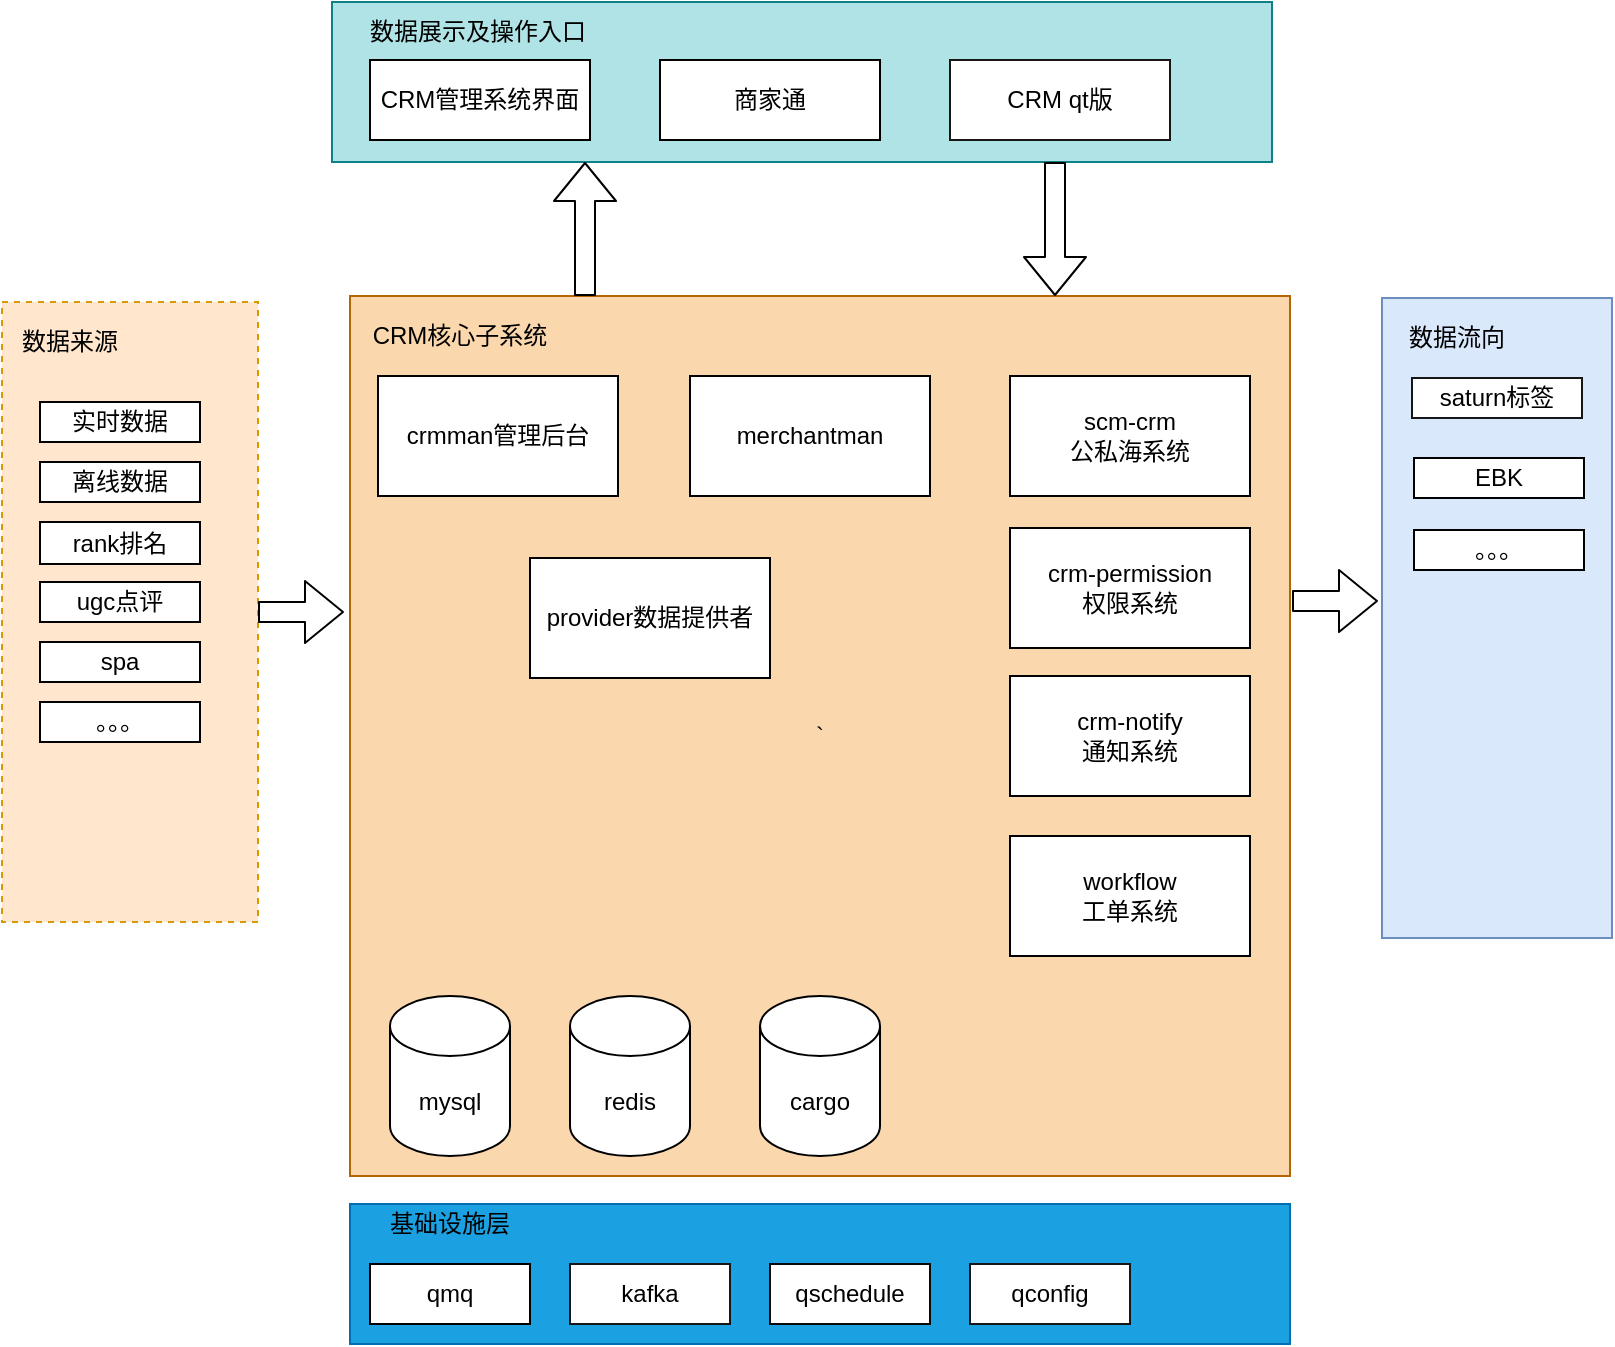 <mxfile version="14.2.7" type="github" pages="2">
  <diagram id="f106602c-feb2-e66a-4537-3a34d633f6aa" name="CRM系统结构图">
    <mxGraphModel dx="1718" dy="1789" grid="0" gridSize="10" guides="1" tooltips="1" connect="1" arrows="1" fold="1" page="1" pageScale="1" pageWidth="1169" pageHeight="827" background="#ffffff" math="0" shadow="0">
      <root>
        <mxCell id="0" />
        <mxCell id="1" parent="0" />
        <mxCell id="YZDv9rN2B8Ou1PbQHDfL-59" value="" style="rounded=0;whiteSpace=wrap;html=1;fillColor=#b0e3e6;strokeColor=#0e8088;" vertex="1" parent="1">
          <mxGeometry x="170" y="-826" width="470" height="80" as="geometry" />
        </mxCell>
        <mxCell id="YZDv9rN2B8Ou1PbQHDfL-56" value="" style="rounded=0;whiteSpace=wrap;html=1;strokeColor=#6c8ebf;fillColor=#dae8fc;" vertex="1" parent="1">
          <mxGeometry x="695" y="-678" width="115" height="320" as="geometry" />
        </mxCell>
        <mxCell id="YZDv9rN2B8Ou1PbQHDfL-52" value="" style="rounded=0;whiteSpace=wrap;html=1;strokeColor=#006EAF;fillColor=#1ba1e2;fontColor=#ffffff;" vertex="1" parent="1">
          <mxGeometry x="179" y="-225" width="470" height="70" as="geometry" />
        </mxCell>
        <mxCell id="YZDv9rN2B8Ou1PbQHDfL-47" value="" style="rounded=0;whiteSpace=wrap;html=1;dashed=1;strokeColor=#d79b00;fillColor=#ffe6cc;" vertex="1" parent="1">
          <mxGeometry x="5" y="-676" width="128" height="310" as="geometry" />
        </mxCell>
        <mxCell id="YZDv9rN2B8Ou1PbQHDfL-43" value="`" style="rounded=0;whiteSpace=wrap;html=1;fillColor=#fad7ac;strokeColor=#b46504;" vertex="1" parent="1">
          <mxGeometry x="179" y="-679" width="470" height="440" as="geometry" />
        </mxCell>
        <mxCell id="YZDv9rN2B8Ou1PbQHDfL-25" value="CRM管理系统界面" style="rounded=0;whiteSpace=wrap;html=1;" vertex="1" parent="1">
          <mxGeometry x="189" y="-797" width="110" height="40" as="geometry" />
        </mxCell>
        <mxCell id="YZDv9rN2B8Ou1PbQHDfL-26" value="crmman管理后台" style="rounded=0;whiteSpace=wrap;html=1;" vertex="1" parent="1">
          <mxGeometry x="193" y="-639" width="120" height="60" as="geometry" />
        </mxCell>
        <mxCell id="YZDv9rN2B8Ou1PbQHDfL-27" value="商家通" style="rounded=0;whiteSpace=wrap;html=1;" vertex="1" parent="1">
          <mxGeometry x="334" y="-797" width="110" height="40" as="geometry" />
        </mxCell>
        <mxCell id="YZDv9rN2B8Ou1PbQHDfL-28" value="redis" style="shape=cylinder3;whiteSpace=wrap;html=1;boundedLbl=1;backgroundOutline=1;size=15;" vertex="1" parent="1">
          <mxGeometry x="289" y="-329" width="60" height="80" as="geometry" />
        </mxCell>
        <mxCell id="YZDv9rN2B8Ou1PbQHDfL-29" value="mysql" style="shape=cylinder3;whiteSpace=wrap;html=1;boundedLbl=1;backgroundOutline=1;size=15;" vertex="1" parent="1">
          <mxGeometry x="199" y="-329" width="60" height="80" as="geometry" />
        </mxCell>
        <mxCell id="YZDv9rN2B8Ou1PbQHDfL-30" value="provider数据提供者" style="rounded=0;whiteSpace=wrap;html=1;" vertex="1" parent="1">
          <mxGeometry x="269" y="-548" width="120" height="60" as="geometry" />
        </mxCell>
        <mxCell id="YZDv9rN2B8Ou1PbQHDfL-31" value="merchantman" style="rounded=0;whiteSpace=wrap;html=1;" vertex="1" parent="1">
          <mxGeometry x="349" y="-639" width="120" height="60" as="geometry" />
        </mxCell>
        <mxCell id="YZDv9rN2B8Ou1PbQHDfL-32" value="scm-crm&lt;br&gt;公私海系统" style="rounded=0;whiteSpace=wrap;html=1;" vertex="1" parent="1">
          <mxGeometry x="509" y="-639" width="120" height="60" as="geometry" />
        </mxCell>
        <mxCell id="YZDv9rN2B8Ou1PbQHDfL-33" value="crm-permission&lt;br&gt;权限系统" style="rounded=0;whiteSpace=wrap;html=1;" vertex="1" parent="1">
          <mxGeometry x="509" y="-563" width="120" height="60" as="geometry" />
        </mxCell>
        <mxCell id="YZDv9rN2B8Ou1PbQHDfL-34" value="workflow&lt;br&gt;工单系统" style="rounded=0;whiteSpace=wrap;html=1;" vertex="1" parent="1">
          <mxGeometry x="509" y="-409" width="120" height="60" as="geometry" />
        </mxCell>
        <mxCell id="YZDv9rN2B8Ou1PbQHDfL-35" value="crm-notify&lt;br&gt;通知系统" style="rounded=0;whiteSpace=wrap;html=1;" vertex="1" parent="1">
          <mxGeometry x="509" y="-489" width="120" height="60" as="geometry" />
        </mxCell>
        <mxCell id="YZDv9rN2B8Ou1PbQHDfL-36" value="EBK" style="rounded=0;whiteSpace=wrap;html=1;" vertex="1" parent="1">
          <mxGeometry x="711" y="-598" width="85" height="20" as="geometry" />
        </mxCell>
        <mxCell id="YZDv9rN2B8Ou1PbQHDfL-37" value="实时数据" style="rounded=0;whiteSpace=wrap;html=1;" vertex="1" parent="1">
          <mxGeometry x="24" y="-626" width="80" height="20" as="geometry" />
        </mxCell>
        <mxCell id="YZDv9rN2B8Ou1PbQHDfL-38" value="离线数据" style="rounded=0;whiteSpace=wrap;html=1;" vertex="1" parent="1">
          <mxGeometry x="24" y="-596" width="80" height="20" as="geometry" />
        </mxCell>
        <mxCell id="YZDv9rN2B8Ou1PbQHDfL-39" value="rank排名" style="rounded=0;whiteSpace=wrap;html=1;" vertex="1" parent="1">
          <mxGeometry x="24" y="-566" width="80" height="21" as="geometry" />
        </mxCell>
        <mxCell id="YZDv9rN2B8Ou1PbQHDfL-44" value="ugc点评" style="rounded=0;whiteSpace=wrap;html=1;" vertex="1" parent="1">
          <mxGeometry x="24" y="-536" width="80" height="20" as="geometry" />
        </mxCell>
        <mxCell id="YZDv9rN2B8Ou1PbQHDfL-45" value="qmq" style="rounded=0;whiteSpace=wrap;html=1;" vertex="1" parent="1">
          <mxGeometry x="189" y="-195" width="80" height="30" as="geometry" />
        </mxCell>
        <mxCell id="YZDv9rN2B8Ou1PbQHDfL-48" value="数据来源" style="text;html=1;fillColor=#ffe6cc;align=center;verticalAlign=middle;whiteSpace=wrap;rounded=0;dashed=1;" vertex="1" parent="1">
          <mxGeometry x="9" y="-666" width="60" height="20" as="geometry" />
        </mxCell>
        <mxCell id="YZDv9rN2B8Ou1PbQHDfL-49" value="kafka" style="rounded=0;whiteSpace=wrap;html=1;strokeColor=#171717;" vertex="1" parent="1">
          <mxGeometry x="289" y="-195" width="80" height="30" as="geometry" />
        </mxCell>
        <mxCell id="YZDv9rN2B8Ou1PbQHDfL-50" value="qschedule" style="rounded=0;whiteSpace=wrap;html=1;strokeColor=#0A0A0A;" vertex="1" parent="1">
          <mxGeometry x="389" y="-195" width="80" height="30" as="geometry" />
        </mxCell>
        <mxCell id="YZDv9rN2B8Ou1PbQHDfL-51" value="qconfig" style="rounded=0;whiteSpace=wrap;html=1;strokeColor=#171717;" vertex="1" parent="1">
          <mxGeometry x="489" y="-195" width="80" height="30" as="geometry" />
        </mxCell>
        <mxCell id="YZDv9rN2B8Ou1PbQHDfL-53" value="cargo" style="shape=cylinder3;whiteSpace=wrap;html=1;boundedLbl=1;backgroundOutline=1;size=15;" vertex="1" parent="1">
          <mxGeometry x="384" y="-329" width="60" height="80" as="geometry" />
        </mxCell>
        <mxCell id="YZDv9rN2B8Ou1PbQHDfL-54" value="基础设施层" style="text;html=1;strokeColor=none;fillColor=none;align=center;verticalAlign=middle;whiteSpace=wrap;rounded=0;" vertex="1" parent="1">
          <mxGeometry x="189" y="-225" width="80" height="20" as="geometry" />
        </mxCell>
        <mxCell id="YZDv9rN2B8Ou1PbQHDfL-55" value="saturn标签" style="rounded=0;whiteSpace=wrap;html=1;strokeColor=#171717;" vertex="1" parent="1">
          <mxGeometry x="710" y="-638" width="85" height="20" as="geometry" />
        </mxCell>
        <mxCell id="YZDv9rN2B8Ou1PbQHDfL-57" value="CRM qt版" style="rounded=0;whiteSpace=wrap;html=1;strokeColor=#171717;" vertex="1" parent="1">
          <mxGeometry x="479" y="-797" width="110" height="40" as="geometry" />
        </mxCell>
        <mxCell id="YZDv9rN2B8Ou1PbQHDfL-58" value="数据流向" style="text;html=1;strokeColor=none;fillColor=none;align=center;verticalAlign=middle;whiteSpace=wrap;rounded=0;" vertex="1" parent="1">
          <mxGeometry x="695" y="-668" width="75" height="20" as="geometry" />
        </mxCell>
        <mxCell id="YZDv9rN2B8Ou1PbQHDfL-61" value="数据展示及操作入口" style="text;html=1;strokeColor=none;fillColor=none;align=center;verticalAlign=middle;whiteSpace=wrap;rounded=0;" vertex="1" parent="1">
          <mxGeometry x="187" y="-821" width="112" height="20" as="geometry" />
        </mxCell>
        <mxCell id="YZDv9rN2B8Ou1PbQHDfL-63" value="CRM核心子系统" style="text;html=1;strokeColor=none;fillColor=none;align=center;verticalAlign=middle;whiteSpace=wrap;rounded=0;" vertex="1" parent="1">
          <mxGeometry x="179" y="-669" width="110" height="20" as="geometry" />
        </mxCell>
        <mxCell id="YZDv9rN2B8Ou1PbQHDfL-64" value="spa" style="rounded=0;whiteSpace=wrap;html=1;" vertex="1" parent="1">
          <mxGeometry x="24" y="-506" width="80" height="20" as="geometry" />
        </mxCell>
        <mxCell id="YZDv9rN2B8Ou1PbQHDfL-67" value="。。。" style="rounded=0;whiteSpace=wrap;html=1;" vertex="1" parent="1">
          <mxGeometry x="24" y="-476" width="80" height="20" as="geometry" />
        </mxCell>
        <mxCell id="YZDv9rN2B8Ou1PbQHDfL-69" value="。。。" style="rounded=0;whiteSpace=wrap;html=1;" vertex="1" parent="1">
          <mxGeometry x="711" y="-562" width="85" height="20" as="geometry" />
        </mxCell>
        <mxCell id="B7LvsbVx7DUSvr5ZOYjP-19" value="" style="shape=flexArrow;endArrow=classic;html=1;entryX=0.25;entryY=1;entryDx=0;entryDy=0;exitX=0.25;exitY=0;exitDx=0;exitDy=0;" edge="1" parent="1" source="YZDv9rN2B8Ou1PbQHDfL-43">
          <mxGeometry width="50" height="50" relative="1" as="geometry">
            <mxPoint x="399" y="-580" as="sourcePoint" />
            <mxPoint x="296.5" y="-746" as="targetPoint" />
          </mxGeometry>
        </mxCell>
        <mxCell id="B7LvsbVx7DUSvr5ZOYjP-21" value="" style="shape=flexArrow;endArrow=classic;html=1;exitX=0.75;exitY=1;exitDx=0;exitDy=0;entryX=0.75;entryY=0;entryDx=0;entryDy=0;" edge="1" parent="1" target="YZDv9rN2B8Ou1PbQHDfL-43">
          <mxGeometry width="50" height="50" relative="1" as="geometry">
            <mxPoint x="531.5" y="-746" as="sourcePoint" />
            <mxPoint x="449" y="-630" as="targetPoint" />
          </mxGeometry>
        </mxCell>
        <mxCell id="B7LvsbVx7DUSvr5ZOYjP-22" value="" style="shape=flexArrow;endArrow=classic;html=1;exitX=1;exitY=0.5;exitDx=0;exitDy=0;" edge="1" parent="1" source="YZDv9rN2B8Ou1PbQHDfL-47">
          <mxGeometry width="50" height="50" relative="1" as="geometry">
            <mxPoint x="340" y="-520" as="sourcePoint" />
            <mxPoint x="176" y="-521" as="targetPoint" />
          </mxGeometry>
        </mxCell>
        <mxCell id="B7LvsbVx7DUSvr5ZOYjP-23" value="" style="shape=flexArrow;endArrow=classic;html=1;exitX=1;exitY=0.5;exitDx=0;exitDy=0;" edge="1" parent="1">
          <mxGeometry width="50" height="50" relative="1" as="geometry">
            <mxPoint x="650" y="-526.5" as="sourcePoint" />
            <mxPoint x="693" y="-526.5" as="targetPoint" />
          </mxGeometry>
        </mxCell>
      </root>
    </mxGraphModel>
  </diagram>
  <diagram id="MM-xEBHSV3_PBaOTWxYI" name="CRM业务结构图">
    <mxGraphModel dx="1736" dy="964" grid="1" gridSize="10" guides="1" tooltips="1" connect="1" arrows="1" fold="1" page="1" pageScale="1" pageWidth="827" pageHeight="1169" math="0" shadow="0">
      <root>
        <mxCell id="I9Xi_jE4dEchndMSOhwa-0" />
        <mxCell id="I9Xi_jE4dEchndMSOhwa-1" parent="I9Xi_jE4dEchndMSOhwa-0" />
        <mxCell id="zz2dtGONRc8PiIDHhHXT-0" value="" style="fillColor=#AE4132;strokeColor=none;opacity=30;" vertex="1" parent="I9Xi_jE4dEchndMSOhwa-1">
          <mxGeometry x="747" y="175.5" width="210" height="100.0" as="geometry" />
        </mxCell>
        <mxCell id="zz2dtGONRc8PiIDHhHXT-1" value="" style="fillColor=#10739E;strokeColor=none;opacity=30;" vertex="1" parent="I9Xi_jE4dEchndMSOhwa-1">
          <mxGeometry x="97" y="325.5" width="1470" height="100.0" as="geometry" />
        </mxCell>
        <mxCell id="zz2dtGONRc8PiIDHhHXT-2" value="" style="fillColor=#F2931E;strokeColor=none;opacity=30;" vertex="1" parent="I9Xi_jE4dEchndMSOhwa-1">
          <mxGeometry x="1557" y="705.5" width="150" height="270" as="geometry" />
        </mxCell>
        <mxCell id="zz2dtGONRc8PiIDHhHXT-3" value="" style="fillColor=#F2931E;strokeColor=none;opacity=30;" vertex="1" parent="I9Xi_jE4dEchndMSOhwa-1">
          <mxGeometry x="967" y="445.5" width="150" height="90" as="geometry" />
        </mxCell>
        <mxCell id="zz2dtGONRc8PiIDHhHXT-4" value="" style="fillColor=#F2931E;strokeColor=none;opacity=30;" vertex="1" parent="I9Xi_jE4dEchndMSOhwa-1">
          <mxGeometry x="757" y="705.5" width="150" height="270" as="geometry" />
        </mxCell>
        <mxCell id="zz2dtGONRc8PiIDHhHXT-5" value="" style="fillColor=#F2931E;strokeColor=none;opacity=30;" vertex="1" parent="I9Xi_jE4dEchndMSOhwa-1">
          <mxGeometry x="227.0" y="445.5" width="150.0" height="440.0" as="geometry" />
        </mxCell>
        <mxCell id="zz2dtGONRc8PiIDHhHXT-6" value="" style="fillColor=#F2931E;strokeColor=none;opacity=30;" vertex="1" parent="I9Xi_jE4dEchndMSOhwa-1">
          <mxGeometry x="377" y="535.5" width="1330" height="170" as="geometry" />
        </mxCell>
        <mxCell id="zz2dtGONRc8PiIDHhHXT-7" value="" style="fillColor=#10739E;strokeColor=none;opacity=30;" vertex="1" parent="I9Xi_jE4dEchndMSOhwa-1">
          <mxGeometry x="1557" y="985.5" width="150" height="80" as="geometry" />
        </mxCell>
        <mxCell id="zz2dtGONRc8PiIDHhHXT-8" value="" style="fillColor=#10739E;strokeColor=none;opacity=30;" vertex="1" parent="I9Xi_jE4dEchndMSOhwa-1">
          <mxGeometry x="1207" y="715.5" width="330" height="80" as="geometry" />
        </mxCell>
        <mxCell id="zz2dtGONRc8PiIDHhHXT-9" value="" style="fillColor=#10739E;strokeColor=none;opacity=30;" vertex="1" parent="I9Xi_jE4dEchndMSOhwa-1">
          <mxGeometry x="757.0" y="985.5" width="150" height="80" as="geometry" />
        </mxCell>
        <mxCell id="zz2dtGONRc8PiIDHhHXT-10" value="" style="fillColor=#10739E;strokeColor=none;opacity=30;" vertex="1" parent="I9Xi_jE4dEchndMSOhwa-1">
          <mxGeometry x="407.0" y="715.5" width="330.0" height="80" as="geometry" />
        </mxCell>
        <mxCell id="zz2dtGONRc8PiIDHhHXT-11" value="" style="fillColor=#10739E;strokeColor=none;opacity=30;" vertex="1" parent="I9Xi_jE4dEchndMSOhwa-1">
          <mxGeometry x="227.0" y="895.5" width="150" height="80" as="geometry" />
        </mxCell>
        <mxCell id="zz2dtGONRc8PiIDHhHXT-12" value="" style="fillColor=#D9EAD3;strokeColor=none" vertex="1" parent="I9Xi_jE4dEchndMSOhwa-1">
          <mxGeometry x="47" y="535.5" width="150" height="80" as="geometry" />
        </mxCell>
        <mxCell id="zz2dtGONRc8PiIDHhHXT-13" value="" style="fillColor=#12AAB5;strokeColor=none;opacity=30;" vertex="1" parent="I9Xi_jE4dEchndMSOhwa-1">
          <mxGeometry x="1207" y="445.5" width="500" height="80" as="geometry" />
        </mxCell>
        <mxCell id="zz2dtGONRc8PiIDHhHXT-14" value="" style="fillColor=#12AAB5;strokeColor=none;opacity=30;" vertex="1" parent="I9Xi_jE4dEchndMSOhwa-1">
          <mxGeometry x="407" y="445.5" width="500" height="80" as="geometry" />
        </mxCell>
        <mxCell id="zz2dtGONRc8PiIDHhHXT-15" value="" style="fillColor=#12AAB5;strokeColor=none;opacity=30;" vertex="1" parent="I9Xi_jE4dEchndMSOhwa-1">
          <mxGeometry x="47.0" y="445.5" width="150" height="80" as="geometry" />
        </mxCell>
        <mxCell id="zz2dtGONRc8PiIDHhHXT-16" value="新CRM管理系统" style="rounded=1;fillColor=#23445D;gradientColor=none;strokeColor=none;fontColor=#FFFFFF;fontStyle=1;fontFamily=Tahoma;fontSize=14" vertex="1" parent="I9Xi_jE4dEchndMSOhwa-1">
          <mxGeometry x="757" y="185.5" width="190" height="80" as="geometry" />
        </mxCell>
        <mxCell id="zz2dtGONRc8PiIDHhHXT-17" value="Training Department" style="rounded=1;fillColor=#23445D;gradientColor=none;strokeColor=none;fontColor=#FFFFFF;fontStyle=1;fontFamily=Tahoma;fontSize=14" vertex="1" parent="I9Xi_jE4dEchndMSOhwa-1">
          <mxGeometry x="1362.0" y="335.5" width="190" height="80" as="geometry" />
        </mxCell>
        <mxCell id="zz2dtGONRc8PiIDHhHXT-18" value="" style="edgeStyle=elbowEdgeStyle;elbow=vertical;strokeWidth=2;rounded=0" edge="1" parent="I9Xi_jE4dEchndMSOhwa-1" source="zz2dtGONRc8PiIDHhHXT-16" target="zz2dtGONRc8PiIDHhHXT-17">
          <mxGeometry x="337" y="215.5" width="100" height="100" as="geometry">
            <mxPoint x="337" y="315.5" as="sourcePoint" />
            <mxPoint x="437" y="215.5" as="targetPoint" />
          </mxGeometry>
        </mxCell>
        <mxCell id="zz2dtGONRc8PiIDHhHXT-19" value="Technical Support" style="rounded=1;fillColor=#23445D;gradientColor=none;strokeColor=none;fontColor=#FFFFFF;fontStyle=1;fontFamily=Tahoma;fontSize=14" vertex="1" parent="I9Xi_jE4dEchndMSOhwa-1">
          <mxGeometry x="947" y="335.5" width="190" height="80" as="geometry" />
        </mxCell>
        <mxCell id="zz2dtGONRc8PiIDHhHXT-20" value="Research and &#xa;Development" style="rounded=1;fillColor=#23445D;gradientColor=none;strokeColor=none;fontColor=#FFFFFF;fontStyle=1;fontFamily=Tahoma;fontSize=14" vertex="1" parent="I9Xi_jE4dEchndMSOhwa-1">
          <mxGeometry x="562.0" y="335.5" width="190" height="80" as="geometry" />
        </mxCell>
        <mxCell id="zz2dtGONRc8PiIDHhHXT-21" value="Human Resources" style="rounded=1;fillColor=#23445D;gradientColor=none;strokeColor=none;fontColor=#FFFFFF;fontStyle=1;fontFamily=Tahoma;fontSize=14" vertex="1" parent="I9Xi_jE4dEchndMSOhwa-1">
          <mxGeometry x="107" y="335.5" width="190" height="80" as="geometry" />
        </mxCell>
        <mxCell id="zz2dtGONRc8PiIDHhHXT-22" value="Regular Report" style="rounded=1;fillColor=#23445D;gradientColor=none;strokeColor=none;fontColor=#FFFFFF;fontStyle=1;fontFamily=Tahoma;fontSize=14" vertex="1" parent="I9Xi_jE4dEchndMSOhwa-1">
          <mxGeometry x="57" y="455.5" width="130" height="60" as="geometry" />
        </mxCell>
        <mxCell id="zz2dtGONRc8PiIDHhHXT-23" value="Data Collection" style="rounded=1;fillColor=#23445D;gradientColor=none;strokeColor=none;fontColor=#FFFFFF;fontStyle=1;fontFamily=Tahoma;fontSize=14" vertex="1" parent="I9Xi_jE4dEchndMSOhwa-1">
          <mxGeometry x="57" y="545.5" width="130" height="60" as="geometry" />
        </mxCell>
        <mxCell id="zz2dtGONRc8PiIDHhHXT-24" value="Programming" style="rounded=1;fillColor=#23445D;gradientColor=none;strokeColor=none;fontColor=#FFFFFF;fontStyle=1;fontFamily=Tahoma;fontSize=14" vertex="1" parent="I9Xi_jE4dEchndMSOhwa-1">
          <mxGeometry x="237" y="455.5" width="130" height="60" as="geometry" />
        </mxCell>
        <mxCell id="zz2dtGONRc8PiIDHhHXT-25" value="HTTP" style="rounded=1;fillColor=#23445D;gradientColor=none;strokeColor=none;fontColor=#FFFFFF;fontStyle=1;fontFamily=Tahoma;fontSize=14" vertex="1" parent="I9Xi_jE4dEchndMSOhwa-1">
          <mxGeometry x="237" y="545.5" width="130" height="60" as="geometry" />
        </mxCell>
        <mxCell id="zz2dtGONRc8PiIDHhHXT-26" value="HTS" style="rounded=1;fillColor=#23445D;gradientColor=none;strokeColor=none;fontColor=#FFFFFF;fontStyle=1;fontFamily=Tahoma;fontSize=14" vertex="1" parent="I9Xi_jE4dEchndMSOhwa-1">
          <mxGeometry x="237" y="635.5" width="130" height="60" as="geometry" />
        </mxCell>
        <mxCell id="zz2dtGONRc8PiIDHhHXT-27" value="CVS" style="rounded=1;fillColor=#23445D;gradientColor=none;strokeColor=none;fontColor=#FFFFFF;fontStyle=1;fontFamily=Tahoma;fontSize=14" vertex="1" parent="I9Xi_jE4dEchndMSOhwa-1">
          <mxGeometry x="237" y="725.5" width="130" height="60" as="geometry" />
        </mxCell>
        <mxCell id="zz2dtGONRc8PiIDHhHXT-28" value="Client / Server" style="rounded=1;fillColor=#23445D;gradientColor=none;strokeColor=none;fontColor=#FFFFFF;fontStyle=1;fontFamily=Tahoma;fontSize=14" vertex="1" parent="I9Xi_jE4dEchndMSOhwa-1">
          <mxGeometry x="237" y="815.5" width="130" height="60" as="geometry" />
        </mxCell>
        <mxCell id="zz2dtGONRc8PiIDHhHXT-29" value="Data Collection" style="rounded=1;fillColor=#23445D;gradientColor=none;strokeColor=none;fontColor=#FFFFFF;fontStyle=1;fontFamily=Tahoma;fontSize=14" vertex="1" parent="I9Xi_jE4dEchndMSOhwa-1">
          <mxGeometry x="237" y="905.5" width="130" height="60" as="geometry" />
        </mxCell>
        <mxCell id="zz2dtGONRc8PiIDHhHXT-30" value="SI" style="rounded=1;fillColor=#23445D;gradientColor=none;strokeColor=none;fontColor=#FFFFFF;fontStyle=1;fontFamily=Tahoma;fontSize=14" vertex="1" parent="I9Xi_jE4dEchndMSOhwa-1">
          <mxGeometry x="417" y="455.5" width="130" height="60" as="geometry" />
        </mxCell>
        <mxCell id="zz2dtGONRc8PiIDHhHXT-31" value="Programming" style="rounded=1;fillColor=#23445D;gradientColor=none;strokeColor=none;fontColor=#FFFFFF;fontStyle=1;fontFamily=Tahoma;fontSize=14" vertex="1" parent="I9Xi_jE4dEchndMSOhwa-1">
          <mxGeometry x="417" y="545.5" width="130" height="60" as="geometry" />
        </mxCell>
        <mxCell id="zz2dtGONRc8PiIDHhHXT-32" value="Client / Server" style="rounded=1;fillColor=#23445D;gradientColor=none;strokeColor=none;fontColor=#FFFFFF;fontStyle=1;fontFamily=Tahoma;fontSize=14" vertex="1" parent="I9Xi_jE4dEchndMSOhwa-1">
          <mxGeometry x="417" y="635.5" width="130" height="60" as="geometry" />
        </mxCell>
        <mxCell id="zz2dtGONRc8PiIDHhHXT-33" value="Data Collection" style="rounded=1;fillColor=#23445D;gradientColor=none;strokeColor=none;fontColor=#FFFFFF;fontStyle=1;fontFamily=Tahoma;fontSize=14" vertex="1" parent="I9Xi_jE4dEchndMSOhwa-1">
          <mxGeometry x="417" y="725.5" width="130" height="60" as="geometry" />
        </mxCell>
        <mxCell id="zz2dtGONRc8PiIDHhHXT-34" value="SSI" style="rounded=1;fillColor=#23445D;gradientColor=none;strokeColor=none;fontColor=#FFFFFF;fontStyle=1;fontFamily=Tahoma;fontSize=14" vertex="1" parent="I9Xi_jE4dEchndMSOhwa-1">
          <mxGeometry x="592" y="455.5" width="130" height="60" as="geometry" />
        </mxCell>
        <mxCell id="zz2dtGONRc8PiIDHhHXT-35" value="Programming" style="rounded=1;fillColor=#23445D;gradientColor=none;strokeColor=none;fontColor=#FFFFFF;fontStyle=1;fontFamily=Tahoma;fontSize=14" vertex="1" parent="I9Xi_jE4dEchndMSOhwa-1">
          <mxGeometry x="592" y="545.5" width="130" height="60" as="geometry" />
        </mxCell>
        <mxCell id="zz2dtGONRc8PiIDHhHXT-36" value="Client / Server" style="rounded=1;fillColor=#23445D;gradientColor=none;strokeColor=none;fontColor=#FFFFFF;fontStyle=1;fontFamily=Tahoma;fontSize=14" vertex="1" parent="I9Xi_jE4dEchndMSOhwa-1">
          <mxGeometry x="592" y="635.5" width="130" height="60" as="geometry" />
        </mxCell>
        <mxCell id="zz2dtGONRc8PiIDHhHXT-37" value="Data Collection" style="rounded=1;fillColor=#23445D;gradientColor=none;strokeColor=none;fontColor=#FFFFFF;fontStyle=1;fontFamily=Tahoma;fontSize=14" vertex="1" parent="I9Xi_jE4dEchndMSOhwa-1">
          <mxGeometry x="592" y="725.5" width="130" height="60" as="geometry" />
        </mxCell>
        <mxCell id="zz2dtGONRc8PiIDHhHXT-38" value="XMI" style="rounded=1;fillColor=#23445D;gradientColor=none;strokeColor=none;fontColor=#FFFFFF;fontStyle=1;fontFamily=Tahoma;fontSize=14" vertex="1" parent="I9Xi_jE4dEchndMSOhwa-1">
          <mxGeometry x="767" y="455.5" width="130" height="60" as="geometry" />
        </mxCell>
        <mxCell id="zz2dtGONRc8PiIDHhHXT-39" value="Programming" style="rounded=1;fillColor=#23445D;gradientColor=none;strokeColor=none;fontColor=#FFFFFF;fontStyle=1;fontFamily=Tahoma;fontSize=14" vertex="1" parent="I9Xi_jE4dEchndMSOhwa-1">
          <mxGeometry x="767" y="545.5" width="130" height="60" as="geometry" />
        </mxCell>
        <mxCell id="zz2dtGONRc8PiIDHhHXT-40" value="HTTP" style="rounded=1;fillColor=#23445D;gradientColor=none;strokeColor=none;fontColor=#FFFFFF;fontStyle=1;fontFamily=Tahoma;fontSize=14" vertex="1" parent="I9Xi_jE4dEchndMSOhwa-1">
          <mxGeometry x="767" y="635.5" width="130" height="60" as="geometry" />
        </mxCell>
        <mxCell id="zz2dtGONRc8PiIDHhHXT-41" value="HTS" style="rounded=1;fillColor=#23445D;gradientColor=none;strokeColor=none;fontColor=#FFFFFF;fontStyle=1;fontFamily=Tahoma;fontSize=14" vertex="1" parent="I9Xi_jE4dEchndMSOhwa-1">
          <mxGeometry x="767" y="725.5" width="130" height="60" as="geometry" />
        </mxCell>
        <mxCell id="zz2dtGONRc8PiIDHhHXT-42" value="CVS" style="rounded=1;fillColor=#23445D;gradientColor=none;strokeColor=none;fontColor=#FFFFFF;fontStyle=1;fontFamily=Tahoma;fontSize=14" vertex="1" parent="I9Xi_jE4dEchndMSOhwa-1">
          <mxGeometry x="767" y="815.5" width="130" height="60" as="geometry" />
        </mxCell>
        <mxCell id="zz2dtGONRc8PiIDHhHXT-43" value="Client / Server" style="rounded=1;fillColor=#23445D;gradientColor=none;strokeColor=none;fontColor=#FFFFFF;fontStyle=1;fontFamily=Tahoma;fontSize=14" vertex="1" parent="I9Xi_jE4dEchndMSOhwa-1">
          <mxGeometry x="767" y="905.5" width="130" height="60" as="geometry" />
        </mxCell>
        <mxCell id="zz2dtGONRc8PiIDHhHXT-44" value="Data Collection" style="rounded=1;fillColor=#23445D;gradientColor=none;strokeColor=none;fontColor=#FFFFFF;fontStyle=1;fontFamily=Tahoma;fontSize=14" vertex="1" parent="I9Xi_jE4dEchndMSOhwa-1">
          <mxGeometry x="767" y="995.5" width="130" height="60" as="geometry" />
        </mxCell>
        <mxCell id="zz2dtGONRc8PiIDHhHXT-45" value="FAQ" style="rounded=1;fillColor=#23445D;gradientColor=none;strokeColor=none;fontColor=#FFFFFF;fontStyle=1;fontFamily=Tahoma;fontSize=14" vertex="1" parent="I9Xi_jE4dEchndMSOhwa-1">
          <mxGeometry x="977" y="455.5" width="130" height="60" as="geometry" />
        </mxCell>
        <mxCell id="zz2dtGONRc8PiIDHhHXT-46" value="Know Issues" style="rounded=1;fillColor=#23445D;gradientColor=none;strokeColor=none;fontColor=#FFFFFF;fontStyle=1;fontFamily=Tahoma;fontSize=14" vertex="1" parent="I9Xi_jE4dEchndMSOhwa-1">
          <mxGeometry x="977" y="545.5" width="130" height="60" as="geometry" />
        </mxCell>
        <mxCell id="zz2dtGONRc8PiIDHhHXT-47" value="Knowhow" style="rounded=1;fillColor=#23445D;gradientColor=none;strokeColor=none;fontColor=#FFFFFF;fontStyle=1;fontFamily=Tahoma;fontSize=14" vertex="1" parent="I9Xi_jE4dEchndMSOhwa-1">
          <mxGeometry x="977" y="635.5" width="130" height="60" as="geometry" />
        </mxCell>
        <mxCell id="zz2dtGONRc8PiIDHhHXT-48" value="SI" style="rounded=1;fillColor=#23445D;gradientColor=none;strokeColor=none;fontColor=#FFFFFF;fontStyle=1;fontFamily=Tahoma;fontSize=14" vertex="1" parent="I9Xi_jE4dEchndMSOhwa-1">
          <mxGeometry x="1217" y="455.5" width="130" height="60" as="geometry" />
        </mxCell>
        <mxCell id="zz2dtGONRc8PiIDHhHXT-49" value="Programming" style="rounded=1;fillColor=#23445D;gradientColor=none;strokeColor=none;fontColor=#FFFFFF;fontStyle=1;fontFamily=Tahoma;fontSize=14" vertex="1" parent="I9Xi_jE4dEchndMSOhwa-1">
          <mxGeometry x="1217" y="545.5" width="130" height="60" as="geometry" />
        </mxCell>
        <mxCell id="zz2dtGONRc8PiIDHhHXT-50" value="Client / Server" style="rounded=1;fillColor=#23445D;gradientColor=none;strokeColor=none;fontColor=#FFFFFF;fontStyle=1;fontFamily=Tahoma;fontSize=14" vertex="1" parent="I9Xi_jE4dEchndMSOhwa-1">
          <mxGeometry x="1217" y="635.5" width="130" height="60" as="geometry" />
        </mxCell>
        <mxCell id="zz2dtGONRc8PiIDHhHXT-51" value="Data Collection" style="rounded=1;fillColor=#23445D;gradientColor=none;strokeColor=none;fontColor=#FFFFFF;fontStyle=1;fontFamily=Tahoma;fontSize=14" vertex="1" parent="I9Xi_jE4dEchndMSOhwa-1">
          <mxGeometry x="1217" y="725.5" width="130" height="60" as="geometry" />
        </mxCell>
        <mxCell id="zz2dtGONRc8PiIDHhHXT-52" value="SSI" style="rounded=1;fillColor=#23445D;gradientColor=none;strokeColor=none;fontColor=#FFFFFF;fontStyle=1;fontFamily=Tahoma;fontSize=14" vertex="1" parent="I9Xi_jE4dEchndMSOhwa-1">
          <mxGeometry x="1392" y="455.5" width="130" height="60" as="geometry" />
        </mxCell>
        <mxCell id="zz2dtGONRc8PiIDHhHXT-53" value="Programming" style="rounded=1;fillColor=#23445D;gradientColor=none;strokeColor=none;fontColor=#FFFFFF;fontStyle=1;fontFamily=Tahoma;fontSize=14" vertex="1" parent="I9Xi_jE4dEchndMSOhwa-1">
          <mxGeometry x="1392" y="545.5" width="130" height="60" as="geometry" />
        </mxCell>
        <mxCell id="zz2dtGONRc8PiIDHhHXT-54" value="Client / Server" style="rounded=1;fillColor=#23445D;gradientColor=none;strokeColor=none;fontColor=#FFFFFF;fontStyle=1;fontFamily=Tahoma;fontSize=14" vertex="1" parent="I9Xi_jE4dEchndMSOhwa-1">
          <mxGeometry x="1392" y="635.5" width="130" height="60" as="geometry" />
        </mxCell>
        <mxCell id="zz2dtGONRc8PiIDHhHXT-55" value="Data Collection" style="rounded=1;fillColor=#23445D;gradientColor=none;strokeColor=none;fontColor=#FFFFFF;fontStyle=1;fontFamily=Tahoma;fontSize=14" vertex="1" parent="I9Xi_jE4dEchndMSOhwa-1">
          <mxGeometry x="1392" y="725.5" width="130" height="60" as="geometry" />
        </mxCell>
        <mxCell id="zz2dtGONRc8PiIDHhHXT-56" value="XMI" style="rounded=1;fillColor=#23445D;gradientColor=none;strokeColor=none;fontColor=#FFFFFF;fontStyle=1;fontFamily=Tahoma;fontSize=14" vertex="1" parent="I9Xi_jE4dEchndMSOhwa-1">
          <mxGeometry x="1567" y="455.5" width="130" height="60" as="geometry" />
        </mxCell>
        <mxCell id="zz2dtGONRc8PiIDHhHXT-57" value="Programming" style="rounded=1;fillColor=#23445D;gradientColor=none;strokeColor=none;fontColor=#FFFFFF;fontStyle=1;fontFamily=Tahoma;fontSize=14" vertex="1" parent="I9Xi_jE4dEchndMSOhwa-1">
          <mxGeometry x="1567" y="545.5" width="130" height="60" as="geometry" />
        </mxCell>
        <mxCell id="zz2dtGONRc8PiIDHhHXT-58" value="HTTP" style="rounded=1;fillColor=#23445D;gradientColor=none;strokeColor=none;fontColor=#FFFFFF;fontStyle=1;fontFamily=Tahoma;fontSize=14" vertex="1" parent="I9Xi_jE4dEchndMSOhwa-1">
          <mxGeometry x="1567" y="635.5" width="130" height="60" as="geometry" />
        </mxCell>
        <mxCell id="zz2dtGONRc8PiIDHhHXT-59" value="HTS" style="rounded=1;fillColor=#23445D;gradientColor=none;strokeColor=none;fontColor=#FFFFFF;fontStyle=1;fontFamily=Tahoma;fontSize=14" vertex="1" parent="I9Xi_jE4dEchndMSOhwa-1">
          <mxGeometry x="1567" y="725.5" width="130" height="60" as="geometry" />
        </mxCell>
        <mxCell id="zz2dtGONRc8PiIDHhHXT-60" value="CVS" style="rounded=1;fillColor=#23445D;gradientColor=none;strokeColor=none;fontColor=#FFFFFF;fontStyle=1;fontFamily=Tahoma;fontSize=14" vertex="1" parent="I9Xi_jE4dEchndMSOhwa-1">
          <mxGeometry x="1567" y="815.5" width="130" height="60" as="geometry" />
        </mxCell>
        <mxCell id="zz2dtGONRc8PiIDHhHXT-61" value="Client / Server" style="rounded=1;fillColor=#23445D;gradientColor=none;strokeColor=none;fontColor=#FFFFFF;fontStyle=1;fontFamily=Tahoma;fontSize=14" vertex="1" parent="I9Xi_jE4dEchndMSOhwa-1">
          <mxGeometry x="1567" y="905.5" width="130" height="60" as="geometry" />
        </mxCell>
        <mxCell id="zz2dtGONRc8PiIDHhHXT-62" value="Data Collection" style="rounded=1;fillColor=#23445D;gradientColor=none;strokeColor=none;fontColor=#FFFFFF;fontStyle=1;fontFamily=Tahoma;fontSize=14" vertex="1" parent="I9Xi_jE4dEchndMSOhwa-1">
          <mxGeometry x="1567" y="995.5" width="130" height="60" as="geometry" />
        </mxCell>
        <mxCell id="zz2dtGONRc8PiIDHhHXT-63" value="" style="edgeStyle=elbowEdgeStyle;elbow=vertical;strokeWidth=2;rounded=0" edge="1" parent="I9Xi_jE4dEchndMSOhwa-1" source="zz2dtGONRc8PiIDHhHXT-16" target="zz2dtGONRc8PiIDHhHXT-20">
          <mxGeometry x="347" y="225.5" width="100" height="100" as="geometry">
            <mxPoint x="862.0" y="275.5" as="sourcePoint" />
            <mxPoint x="1467.0" y="345.5" as="targetPoint" />
          </mxGeometry>
        </mxCell>
        <mxCell id="zz2dtGONRc8PiIDHhHXT-64" value="" style="edgeStyle=elbowEdgeStyle;elbow=vertical;strokeWidth=2;rounded=0" edge="1" parent="I9Xi_jE4dEchndMSOhwa-1" source="zz2dtGONRc8PiIDHhHXT-16" target="zz2dtGONRc8PiIDHhHXT-21">
          <mxGeometry x="-23" y="135.5" width="100" height="100" as="geometry">
            <mxPoint x="-23" y="235.5" as="sourcePoint" />
            <mxPoint x="77" y="135.5" as="targetPoint" />
          </mxGeometry>
        </mxCell>
        <mxCell id="zz2dtGONRc8PiIDHhHXT-65" value="" style="edgeStyle=elbowEdgeStyle;elbow=vertical;strokeWidth=2;rounded=0" edge="1" parent="I9Xi_jE4dEchndMSOhwa-1" source="zz2dtGONRc8PiIDHhHXT-21" target="zz2dtGONRc8PiIDHhHXT-22">
          <mxGeometry x="-23" y="135.5" width="100" height="100" as="geometry">
            <mxPoint x="-23" y="235.5" as="sourcePoint" />
            <mxPoint x="77" y="135.5" as="targetPoint" />
          </mxGeometry>
        </mxCell>
        <mxCell id="zz2dtGONRc8PiIDHhHXT-66" value="" style="edgeStyle=elbowEdgeStyle;elbow=horizontal;strokeWidth=2;rounded=0" edge="1" parent="I9Xi_jE4dEchndMSOhwa-1" source="zz2dtGONRc8PiIDHhHXT-21" target="zz2dtGONRc8PiIDHhHXT-24">
          <mxGeometry x="-23" y="135.5" width="100" height="100" as="geometry">
            <mxPoint x="-23" y="235.5" as="sourcePoint" />
            <mxPoint x="77" y="135.5" as="targetPoint" />
            <Array as="points">
              <mxPoint x="202" y="435.5" />
            </Array>
          </mxGeometry>
        </mxCell>
        <mxCell id="zz2dtGONRc8PiIDHhHXT-67" value="" style="edgeStyle=elbowEdgeStyle;elbow=horizontal;strokeWidth=2;rounded=0" edge="1" parent="I9Xi_jE4dEchndMSOhwa-1" source="zz2dtGONRc8PiIDHhHXT-21" target="zz2dtGONRc8PiIDHhHXT-25">
          <mxGeometry x="-23" y="135.5" width="100" height="100" as="geometry">
            <mxPoint x="-23" y="235.5" as="sourcePoint" />
            <mxPoint x="77" y="135.5" as="targetPoint" />
            <Array as="points">
              <mxPoint x="202" y="475.5" />
            </Array>
          </mxGeometry>
        </mxCell>
        <mxCell id="zz2dtGONRc8PiIDHhHXT-68" value="" style="edgeStyle=elbowEdgeStyle;elbow=horizontal;strokeWidth=2;rounded=0" edge="1" parent="I9Xi_jE4dEchndMSOhwa-1" source="zz2dtGONRc8PiIDHhHXT-21" target="zz2dtGONRc8PiIDHhHXT-26">
          <mxGeometry x="-23" y="135.5" width="100" height="100" as="geometry">
            <mxPoint x="-23" y="235.5" as="sourcePoint" />
            <mxPoint x="77" y="135.5" as="targetPoint" />
            <Array as="points">
              <mxPoint x="202" y="525.5" />
            </Array>
          </mxGeometry>
        </mxCell>
        <mxCell id="zz2dtGONRc8PiIDHhHXT-69" value="" style="edgeStyle=elbowEdgeStyle;elbow=horizontal;strokeWidth=2;rounded=0" edge="1" parent="I9Xi_jE4dEchndMSOhwa-1" source="zz2dtGONRc8PiIDHhHXT-21" target="zz2dtGONRc8PiIDHhHXT-27">
          <mxGeometry x="-23" y="135.5" width="100" height="100" as="geometry">
            <mxPoint x="-23" y="235.5" as="sourcePoint" />
            <mxPoint x="77" y="135.5" as="targetPoint" />
            <Array as="points">
              <mxPoint x="202" y="575.5" />
            </Array>
          </mxGeometry>
        </mxCell>
        <mxCell id="zz2dtGONRc8PiIDHhHXT-70" value="" style="edgeStyle=elbowEdgeStyle;elbow=horizontal;strokeWidth=2;rounded=0" edge="1" parent="I9Xi_jE4dEchndMSOhwa-1" source="zz2dtGONRc8PiIDHhHXT-21" target="zz2dtGONRc8PiIDHhHXT-28">
          <mxGeometry x="-23" y="135.5" width="100" height="100" as="geometry">
            <mxPoint x="-23" y="235.5" as="sourcePoint" />
            <mxPoint x="77" y="135.5" as="targetPoint" />
            <Array as="points">
              <mxPoint x="202" y="615.5" />
            </Array>
          </mxGeometry>
        </mxCell>
        <mxCell id="zz2dtGONRc8PiIDHhHXT-71" value="" style="edgeStyle=elbowEdgeStyle;elbow=horizontal;strokeWidth=2;rounded=0" edge="1" parent="I9Xi_jE4dEchndMSOhwa-1" source="zz2dtGONRc8PiIDHhHXT-21" target="zz2dtGONRc8PiIDHhHXT-29">
          <mxGeometry x="-23" y="135.5" width="100" height="100" as="geometry">
            <mxPoint x="-23" y="235.5" as="sourcePoint" />
            <mxPoint x="77" y="135.5" as="targetPoint" />
            <Array as="points">
              <mxPoint x="202" y="665.5" />
            </Array>
          </mxGeometry>
        </mxCell>
        <mxCell id="zz2dtGONRc8PiIDHhHXT-72" value="" style="edgeStyle=elbowEdgeStyle;elbow=horizontal;strokeWidth=2;rounded=0" edge="1" parent="I9Xi_jE4dEchndMSOhwa-1" source="zz2dtGONRc8PiIDHhHXT-30" target="zz2dtGONRc8PiIDHhHXT-31">
          <mxGeometry x="-23" y="135.5" width="100" height="100" as="geometry">
            <mxPoint x="-23" y="235.5" as="sourcePoint" />
            <mxPoint x="77" y="135.5" as="targetPoint" />
            <Array as="points">
              <mxPoint x="397" y="535.5" />
            </Array>
          </mxGeometry>
        </mxCell>
        <mxCell id="zz2dtGONRc8PiIDHhHXT-73" value="" style="edgeStyle=elbowEdgeStyle;elbow=horizontal;strokeWidth=2;rounded=0" edge="1" parent="I9Xi_jE4dEchndMSOhwa-1" source="zz2dtGONRc8PiIDHhHXT-30" target="zz2dtGONRc8PiIDHhHXT-32">
          <mxGeometry x="-23" y="135.5" width="100" height="100" as="geometry">
            <mxPoint x="-23" y="235.5" as="sourcePoint" />
            <mxPoint x="77" y="135.5" as="targetPoint" />
            <Array as="points">
              <mxPoint x="397" y="575.5" />
            </Array>
          </mxGeometry>
        </mxCell>
        <mxCell id="zz2dtGONRc8PiIDHhHXT-74" value="" style="edgeStyle=elbowEdgeStyle;elbow=horizontal;strokeWidth=2;rounded=0" edge="1" parent="I9Xi_jE4dEchndMSOhwa-1" source="zz2dtGONRc8PiIDHhHXT-30" target="zz2dtGONRc8PiIDHhHXT-33">
          <mxGeometry x="-23" y="135.5" width="100" height="100" as="geometry">
            <mxPoint x="-23" y="235.5" as="sourcePoint" />
            <mxPoint x="77" y="135.5" as="targetPoint" />
            <Array as="points">
              <mxPoint x="397" y="615.5" />
            </Array>
          </mxGeometry>
        </mxCell>
        <mxCell id="zz2dtGONRc8PiIDHhHXT-75" value="" style="edgeStyle=elbowEdgeStyle;elbow=horizontal;strokeWidth=2;rounded=0" edge="1" parent="I9Xi_jE4dEchndMSOhwa-1" source="zz2dtGONRc8PiIDHhHXT-34" target="zz2dtGONRc8PiIDHhHXT-35">
          <mxGeometry x="-23" y="135.5" width="100" height="100" as="geometry">
            <mxPoint x="-23" y="235.5" as="sourcePoint" />
            <mxPoint x="77" y="135.5" as="targetPoint" />
            <Array as="points">
              <mxPoint x="567" y="535.5" />
            </Array>
          </mxGeometry>
        </mxCell>
        <mxCell id="zz2dtGONRc8PiIDHhHXT-76" value="" style="edgeStyle=elbowEdgeStyle;elbow=horizontal;strokeWidth=2;rounded=0" edge="1" parent="I9Xi_jE4dEchndMSOhwa-1" source="zz2dtGONRc8PiIDHhHXT-34" target="zz2dtGONRc8PiIDHhHXT-36">
          <mxGeometry x="-23" y="135.5" width="100" height="100" as="geometry">
            <mxPoint x="-23" y="235.5" as="sourcePoint" />
            <mxPoint x="77" y="135.5" as="targetPoint" />
            <Array as="points">
              <mxPoint x="567" y="575.5" />
            </Array>
          </mxGeometry>
        </mxCell>
        <mxCell id="zz2dtGONRc8PiIDHhHXT-77" value="" style="edgeStyle=elbowEdgeStyle;elbow=horizontal;strokeWidth=2;rounded=0" edge="1" parent="I9Xi_jE4dEchndMSOhwa-1" source="zz2dtGONRc8PiIDHhHXT-34" target="zz2dtGONRc8PiIDHhHXT-37">
          <mxGeometry x="-23" y="135.5" width="100" height="100" as="geometry">
            <mxPoint x="-23" y="235.5" as="sourcePoint" />
            <mxPoint x="77" y="135.5" as="targetPoint" />
            <Array as="points">
              <mxPoint x="567" y="615.5" />
            </Array>
          </mxGeometry>
        </mxCell>
        <mxCell id="zz2dtGONRc8PiIDHhHXT-78" value="" style="edgeStyle=elbowEdgeStyle;elbow=horizontal;strokeWidth=2;rounded=0" edge="1" parent="I9Xi_jE4dEchndMSOhwa-1" source="zz2dtGONRc8PiIDHhHXT-38" target="zz2dtGONRc8PiIDHhHXT-39">
          <mxGeometry x="-23" y="135.5" width="100" height="100" as="geometry">
            <mxPoint x="-23" y="235.5" as="sourcePoint" />
            <mxPoint x="77" y="135.5" as="targetPoint" />
            <Array as="points">
              <mxPoint x="747" y="535.5" />
            </Array>
          </mxGeometry>
        </mxCell>
        <mxCell id="zz2dtGONRc8PiIDHhHXT-79" value="" style="edgeStyle=elbowEdgeStyle;elbow=horizontal;strokeWidth=2;rounded=0" edge="1" parent="I9Xi_jE4dEchndMSOhwa-1" source="zz2dtGONRc8PiIDHhHXT-38" target="zz2dtGONRc8PiIDHhHXT-40">
          <mxGeometry x="-23" y="135.5" width="100" height="100" as="geometry">
            <mxPoint x="-23" y="235.5" as="sourcePoint" />
            <mxPoint x="77" y="135.5" as="targetPoint" />
            <Array as="points">
              <mxPoint x="747" y="575.5" />
            </Array>
          </mxGeometry>
        </mxCell>
        <mxCell id="zz2dtGONRc8PiIDHhHXT-80" value="" style="edgeStyle=elbowEdgeStyle;elbow=horizontal;strokeWidth=2;rounded=0" edge="1" parent="I9Xi_jE4dEchndMSOhwa-1" source="zz2dtGONRc8PiIDHhHXT-38" target="zz2dtGONRc8PiIDHhHXT-41">
          <mxGeometry x="-23" y="135.5" width="100" height="100" as="geometry">
            <mxPoint x="-23" y="235.5" as="sourcePoint" />
            <mxPoint x="77" y="135.5" as="targetPoint" />
            <Array as="points">
              <mxPoint x="747" y="625.5" />
            </Array>
          </mxGeometry>
        </mxCell>
        <mxCell id="zz2dtGONRc8PiIDHhHXT-81" value="" style="edgeStyle=elbowEdgeStyle;elbow=horizontal;strokeWidth=2;rounded=0" edge="1" parent="I9Xi_jE4dEchndMSOhwa-1" source="zz2dtGONRc8PiIDHhHXT-38" target="zz2dtGONRc8PiIDHhHXT-42">
          <mxGeometry x="-23" y="135.5" width="100" height="100" as="geometry">
            <mxPoint x="-23" y="235.5" as="sourcePoint" />
            <mxPoint x="77" y="135.5" as="targetPoint" />
            <Array as="points">
              <mxPoint x="747" y="665.5" />
            </Array>
          </mxGeometry>
        </mxCell>
        <mxCell id="zz2dtGONRc8PiIDHhHXT-82" value="" style="edgeStyle=elbowEdgeStyle;elbow=horizontal;strokeWidth=2;rounded=0" edge="1" parent="I9Xi_jE4dEchndMSOhwa-1" source="zz2dtGONRc8PiIDHhHXT-38" target="zz2dtGONRc8PiIDHhHXT-43">
          <mxGeometry x="-23" y="135.5" width="100" height="100" as="geometry">
            <mxPoint x="-23" y="235.5" as="sourcePoint" />
            <mxPoint x="77" y="135.5" as="targetPoint" />
            <Array as="points">
              <mxPoint x="747" y="705.5" />
            </Array>
          </mxGeometry>
        </mxCell>
        <mxCell id="zz2dtGONRc8PiIDHhHXT-83" value="" style="edgeStyle=elbowEdgeStyle;elbow=horizontal;strokeWidth=2;rounded=0" edge="1" parent="I9Xi_jE4dEchndMSOhwa-1" source="zz2dtGONRc8PiIDHhHXT-38" target="zz2dtGONRc8PiIDHhHXT-44">
          <mxGeometry x="-23" y="135.5" width="100" height="100" as="geometry">
            <mxPoint x="-23" y="235.5" as="sourcePoint" />
            <mxPoint x="77" y="135.5" as="targetPoint" />
            <Array as="points">
              <mxPoint x="747" y="755.5" />
            </Array>
          </mxGeometry>
        </mxCell>
        <mxCell id="zz2dtGONRc8PiIDHhHXT-84" value="" style="edgeStyle=elbowEdgeStyle;elbow=horizontal;strokeWidth=2;rounded=0" edge="1" parent="I9Xi_jE4dEchndMSOhwa-1" source="zz2dtGONRc8PiIDHhHXT-45" target="zz2dtGONRc8PiIDHhHXT-46">
          <mxGeometry x="-23" y="135.5" width="100" height="100" as="geometry">
            <mxPoint x="-23" y="235.5" as="sourcePoint" />
            <mxPoint x="77" y="135.5" as="targetPoint" />
            <Array as="points">
              <mxPoint x="957" y="535.5" />
            </Array>
          </mxGeometry>
        </mxCell>
        <mxCell id="zz2dtGONRc8PiIDHhHXT-85" value="" style="edgeStyle=elbowEdgeStyle;elbow=horizontal;strokeWidth=2;rounded=0" edge="1" parent="I9Xi_jE4dEchndMSOhwa-1" source="zz2dtGONRc8PiIDHhHXT-45" target="zz2dtGONRc8PiIDHhHXT-47">
          <mxGeometry x="-23" y="135.5" width="100" height="100" as="geometry">
            <mxPoint x="-23" y="235.5" as="sourcePoint" />
            <mxPoint x="77" y="135.5" as="targetPoint" />
            <Array as="points">
              <mxPoint x="957" y="585.5" />
            </Array>
          </mxGeometry>
        </mxCell>
        <mxCell id="zz2dtGONRc8PiIDHhHXT-86" value="" style="edgeStyle=elbowEdgeStyle;elbow=horizontal;strokeWidth=2;rounded=0" edge="1" parent="I9Xi_jE4dEchndMSOhwa-1" source="zz2dtGONRc8PiIDHhHXT-48" target="zz2dtGONRc8PiIDHhHXT-49">
          <mxGeometry x="-23" y="135.5" width="100" height="100" as="geometry">
            <mxPoint x="-23" y="235.5" as="sourcePoint" />
            <mxPoint x="77" y="135.5" as="targetPoint" />
            <Array as="points">
              <mxPoint x="1197" y="545.5" />
            </Array>
          </mxGeometry>
        </mxCell>
        <mxCell id="zz2dtGONRc8PiIDHhHXT-87" value="" style="edgeStyle=elbowEdgeStyle;elbow=horizontal;strokeWidth=2;rounded=0" edge="1" parent="I9Xi_jE4dEchndMSOhwa-1" source="zz2dtGONRc8PiIDHhHXT-48" target="zz2dtGONRc8PiIDHhHXT-50">
          <mxGeometry x="-23" y="135.5" width="100" height="100" as="geometry">
            <mxPoint x="-23" y="235.5" as="sourcePoint" />
            <mxPoint x="77" y="135.5" as="targetPoint" />
            <Array as="points">
              <mxPoint x="1197" y="575.5" />
            </Array>
          </mxGeometry>
        </mxCell>
        <mxCell id="zz2dtGONRc8PiIDHhHXT-88" value="" style="edgeStyle=elbowEdgeStyle;elbow=horizontal;strokeWidth=2;rounded=0" edge="1" parent="I9Xi_jE4dEchndMSOhwa-1" source="zz2dtGONRc8PiIDHhHXT-48" target="zz2dtGONRc8PiIDHhHXT-51">
          <mxGeometry x="-23" y="135.5" width="100" height="100" as="geometry">
            <mxPoint x="-23" y="235.5" as="sourcePoint" />
            <mxPoint x="77" y="135.5" as="targetPoint" />
            <Array as="points">
              <mxPoint x="1197" y="625.5" />
            </Array>
          </mxGeometry>
        </mxCell>
        <mxCell id="zz2dtGONRc8PiIDHhHXT-89" value="" style="edgeStyle=elbowEdgeStyle;elbow=horizontal;strokeWidth=2;rounded=0" edge="1" parent="I9Xi_jE4dEchndMSOhwa-1" source="zz2dtGONRc8PiIDHhHXT-52" target="zz2dtGONRc8PiIDHhHXT-53">
          <mxGeometry x="-23" y="135.5" width="100" height="100" as="geometry">
            <mxPoint x="-23" y="235.5" as="sourcePoint" />
            <mxPoint x="77" y="135.5" as="targetPoint" />
            <Array as="points">
              <mxPoint x="1367" y="535.5" />
            </Array>
          </mxGeometry>
        </mxCell>
        <mxCell id="zz2dtGONRc8PiIDHhHXT-90" value="" style="edgeStyle=elbowEdgeStyle;elbow=horizontal;strokeWidth=2;rounded=0" edge="1" parent="I9Xi_jE4dEchndMSOhwa-1" source="zz2dtGONRc8PiIDHhHXT-52" target="zz2dtGONRc8PiIDHhHXT-54">
          <mxGeometry x="-23" y="135.5" width="100" height="100" as="geometry">
            <mxPoint x="-23" y="235.5" as="sourcePoint" />
            <mxPoint x="77" y="135.5" as="targetPoint" />
            <Array as="points">
              <mxPoint x="1367" y="595.5" />
            </Array>
          </mxGeometry>
        </mxCell>
        <mxCell id="zz2dtGONRc8PiIDHhHXT-91" value="" style="edgeStyle=elbowEdgeStyle;elbow=horizontal;strokeWidth=2;rounded=0" edge="1" parent="I9Xi_jE4dEchndMSOhwa-1" source="zz2dtGONRc8PiIDHhHXT-52" target="zz2dtGONRc8PiIDHhHXT-55">
          <mxGeometry x="-23" y="135.5" width="100" height="100" as="geometry">
            <mxPoint x="-23" y="235.5" as="sourcePoint" />
            <mxPoint x="77" y="135.5" as="targetPoint" />
            <Array as="points">
              <mxPoint x="1367" y="625.5" />
            </Array>
          </mxGeometry>
        </mxCell>
        <mxCell id="zz2dtGONRc8PiIDHhHXT-92" value="" style="edgeStyle=elbowEdgeStyle;elbow=horizontal;strokeWidth=2;rounded=0" edge="1" parent="I9Xi_jE4dEchndMSOhwa-1" source="zz2dtGONRc8PiIDHhHXT-56" target="zz2dtGONRc8PiIDHhHXT-57">
          <mxGeometry x="-23" y="135.5" width="100" height="100" as="geometry">
            <mxPoint x="-23" y="235.5" as="sourcePoint" />
            <mxPoint x="77" y="135.5" as="targetPoint" />
            <Array as="points">
              <mxPoint x="1547" y="535.5" />
            </Array>
          </mxGeometry>
        </mxCell>
        <mxCell id="zz2dtGONRc8PiIDHhHXT-93" value="" style="edgeStyle=elbowEdgeStyle;elbow=horizontal;strokeWidth=2;rounded=0" edge="1" parent="I9Xi_jE4dEchndMSOhwa-1" source="zz2dtGONRc8PiIDHhHXT-56" target="zz2dtGONRc8PiIDHhHXT-58">
          <mxGeometry x="-23" y="135.5" width="100" height="100" as="geometry">
            <mxPoint x="-23" y="235.5" as="sourcePoint" />
            <mxPoint x="77" y="135.5" as="targetPoint" />
            <Array as="points">
              <mxPoint x="1547" y="575.5" />
            </Array>
          </mxGeometry>
        </mxCell>
        <mxCell id="zz2dtGONRc8PiIDHhHXT-94" value="" style="edgeStyle=elbowEdgeStyle;elbow=horizontal;strokeWidth=2;rounded=0" edge="1" parent="I9Xi_jE4dEchndMSOhwa-1" source="zz2dtGONRc8PiIDHhHXT-56" target="zz2dtGONRc8PiIDHhHXT-59">
          <mxGeometry x="-23" y="135.5" width="100" height="100" as="geometry">
            <mxPoint x="-23" y="235.5" as="sourcePoint" />
            <mxPoint x="77" y="135.5" as="targetPoint" />
            <Array as="points">
              <mxPoint x="1547" y="625.5" />
            </Array>
          </mxGeometry>
        </mxCell>
        <mxCell id="zz2dtGONRc8PiIDHhHXT-95" value="" style="edgeStyle=elbowEdgeStyle;elbow=horizontal;strokeWidth=2;rounded=0" edge="1" parent="I9Xi_jE4dEchndMSOhwa-1" source="zz2dtGONRc8PiIDHhHXT-56" target="zz2dtGONRc8PiIDHhHXT-60">
          <mxGeometry x="-23" y="135.5" width="100" height="100" as="geometry">
            <mxPoint x="-23" y="235.5" as="sourcePoint" />
            <mxPoint x="77" y="135.5" as="targetPoint" />
            <Array as="points">
              <mxPoint x="1547" y="675.5" />
            </Array>
          </mxGeometry>
        </mxCell>
        <mxCell id="zz2dtGONRc8PiIDHhHXT-96" value="" style="edgeStyle=elbowEdgeStyle;elbow=horizontal;strokeWidth=2;rounded=0" edge="1" parent="I9Xi_jE4dEchndMSOhwa-1" source="zz2dtGONRc8PiIDHhHXT-56" target="zz2dtGONRc8PiIDHhHXT-61">
          <mxGeometry x="-23" y="135.5" width="100" height="100" as="geometry">
            <mxPoint x="-23" y="235.5" as="sourcePoint" />
            <mxPoint x="77" y="135.5" as="targetPoint" />
            <Array as="points">
              <mxPoint x="1547" y="725.5" />
            </Array>
          </mxGeometry>
        </mxCell>
        <mxCell id="zz2dtGONRc8PiIDHhHXT-97" value="" style="edgeStyle=elbowEdgeStyle;elbow=horizontal;strokeWidth=2;rounded=0" edge="1" parent="I9Xi_jE4dEchndMSOhwa-1" source="zz2dtGONRc8PiIDHhHXT-56" target="zz2dtGONRc8PiIDHhHXT-62">
          <mxGeometry x="-23" y="135.5" width="100" height="100" as="geometry">
            <mxPoint x="-23" y="235.5" as="sourcePoint" />
            <mxPoint x="77" y="135.5" as="targetPoint" />
            <Array as="points">
              <mxPoint x="1547" y="765.5" />
            </Array>
          </mxGeometry>
        </mxCell>
        <mxCell id="zz2dtGONRc8PiIDHhHXT-98" value="" style="edgeStyle=elbowEdgeStyle;elbow=vertical;strokeWidth=2;rounded=0" edge="1" parent="I9Xi_jE4dEchndMSOhwa-1" source="zz2dtGONRc8PiIDHhHXT-20" target="zz2dtGONRc8PiIDHhHXT-30">
          <mxGeometry x="-23" y="135.5" width="100" height="100" as="geometry">
            <mxPoint x="-23" y="235.5" as="sourcePoint" />
            <mxPoint x="77" y="135.5" as="targetPoint" />
          </mxGeometry>
        </mxCell>
        <mxCell id="zz2dtGONRc8PiIDHhHXT-99" value="" style="edgeStyle=elbowEdgeStyle;elbow=vertical;strokeWidth=2;rounded=0" edge="1" parent="I9Xi_jE4dEchndMSOhwa-1" source="zz2dtGONRc8PiIDHhHXT-20" target="zz2dtGONRc8PiIDHhHXT-34">
          <mxGeometry x="-23" y="135.5" width="100" height="100" as="geometry">
            <mxPoint x="-23" y="235.5" as="sourcePoint" />
            <mxPoint x="77" y="135.5" as="targetPoint" />
          </mxGeometry>
        </mxCell>
        <mxCell id="zz2dtGONRc8PiIDHhHXT-100" value="" style="edgeStyle=elbowEdgeStyle;elbow=vertical;strokeWidth=2;rounded=0" edge="1" parent="I9Xi_jE4dEchndMSOhwa-1" source="zz2dtGONRc8PiIDHhHXT-20" target="zz2dtGONRc8PiIDHhHXT-38">
          <mxGeometry x="-23" y="135.5" width="100" height="100" as="geometry">
            <mxPoint x="-23" y="235.5" as="sourcePoint" />
            <mxPoint x="77" y="135.5" as="targetPoint" />
          </mxGeometry>
        </mxCell>
        <mxCell id="zz2dtGONRc8PiIDHhHXT-101" value="" style="edgeStyle=elbowEdgeStyle;elbow=vertical;strokeWidth=2;rounded=0" edge="1" parent="I9Xi_jE4dEchndMSOhwa-1" source="zz2dtGONRc8PiIDHhHXT-19" target="zz2dtGONRc8PiIDHhHXT-45">
          <mxGeometry x="-23" y="135.5" width="100" height="100" as="geometry">
            <mxPoint x="-23" y="235.5" as="sourcePoint" />
            <mxPoint x="77" y="135.5" as="targetPoint" />
          </mxGeometry>
        </mxCell>
        <mxCell id="zz2dtGONRc8PiIDHhHXT-102" value="" style="edgeStyle=elbowEdgeStyle;elbow=vertical;strokeWidth=2;rounded=0" edge="1" parent="I9Xi_jE4dEchndMSOhwa-1" source="zz2dtGONRc8PiIDHhHXT-17" target="zz2dtGONRc8PiIDHhHXT-52">
          <mxGeometry x="-23" y="135.5" width="100" height="100" as="geometry">
            <mxPoint x="-23" y="235.5" as="sourcePoint" />
            <mxPoint x="77" y="135.5" as="targetPoint" />
          </mxGeometry>
        </mxCell>
        <mxCell id="zz2dtGONRc8PiIDHhHXT-103" value="" style="edgeStyle=elbowEdgeStyle;elbow=vertical;strokeWidth=2;rounded=0" edge="1" parent="I9Xi_jE4dEchndMSOhwa-1" source="zz2dtGONRc8PiIDHhHXT-17" target="zz2dtGONRc8PiIDHhHXT-48">
          <mxGeometry x="-23" y="135.5" width="100" height="100" as="geometry">
            <mxPoint x="-23" y="235.5" as="sourcePoint" />
            <mxPoint x="77" y="135.5" as="targetPoint" />
          </mxGeometry>
        </mxCell>
        <mxCell id="zz2dtGONRc8PiIDHhHXT-104" value="" style="edgeStyle=elbowEdgeStyle;elbow=vertical;strokeWidth=2;rounded=0" edge="1" parent="I9Xi_jE4dEchndMSOhwa-1" source="zz2dtGONRc8PiIDHhHXT-17" target="zz2dtGONRc8PiIDHhHXT-56">
          <mxGeometry x="-23" y="135.5" width="100" height="100" as="geometry">
            <mxPoint x="-23" y="235.5" as="sourcePoint" />
            <mxPoint x="77" y="135.5" as="targetPoint" />
          </mxGeometry>
        </mxCell>
        <mxCell id="zz2dtGONRc8PiIDHhHXT-105" value="" style="edgeStyle=elbowEdgeStyle;elbow=vertical;rounded=0;strokeWidth=2" edge="1" parent="I9Xi_jE4dEchndMSOhwa-1" source="zz2dtGONRc8PiIDHhHXT-22" target="zz2dtGONRc8PiIDHhHXT-23">
          <mxGeometry x="-23" y="135.5" width="100" height="100" as="geometry">
            <mxPoint x="-23" y="235.5" as="sourcePoint" />
            <mxPoint x="77" y="135.5" as="targetPoint" />
          </mxGeometry>
        </mxCell>
      </root>
    </mxGraphModel>
  </diagram>
</mxfile>
